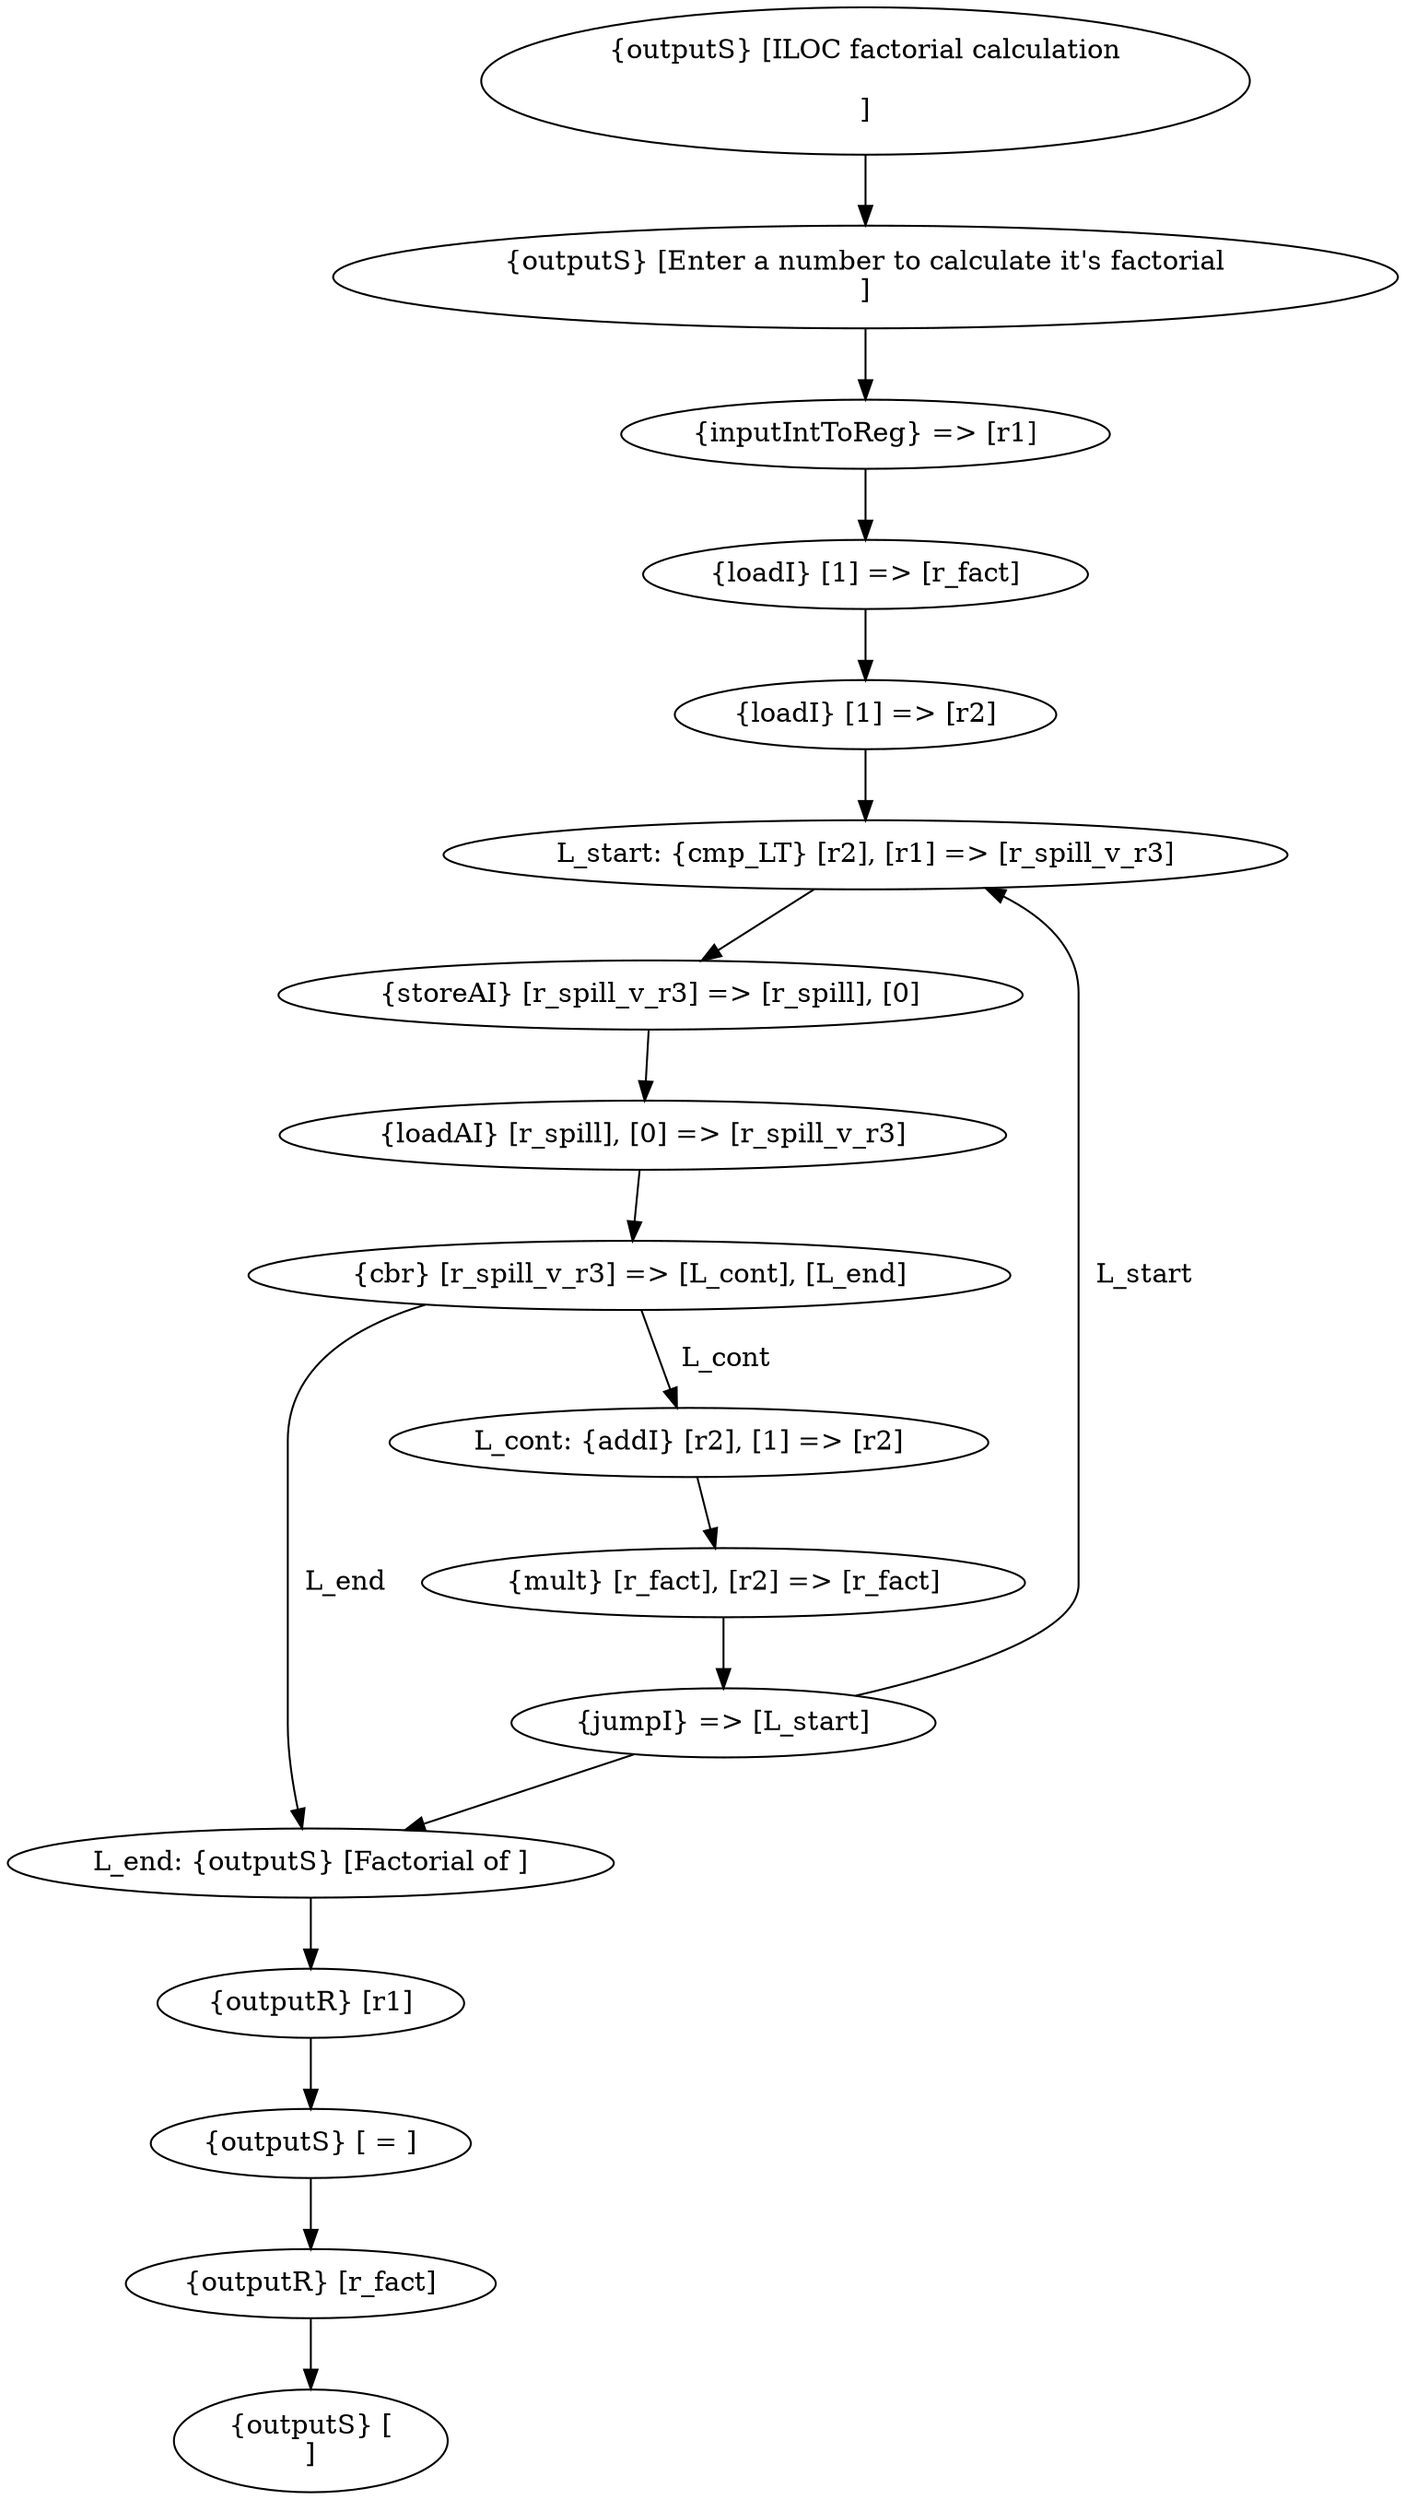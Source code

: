 digraph G {
  1 [ label="\{outputS\} \[ILOC factorial calculation\n\n\]" ];
  2 [ label="\{outputS\} \[Enter a number to calculate it's factorial\n\]" ];
  3 [ label="\{inputIntToReg\} =\> \[r1\]" ];
  4 [ label="\{loadI\} \[1\] =\> \[r_fact\]" ];
  5 [ label="\{loadI\} \[1\] =\> \[r2\]" ];
  6 [ label="L_start: \{cmp_LT\} \[r2\], \[r1\] =\> \[r_spill_v_r3\]" ];
  7 [ label="\{storeAI\} \[r_spill_v_r3\] =\> \[r_spill\], \[0\]" ];
  8 [ label="\{loadAI\} \[r_spill\], \[0\] =\> \[r_spill_v_r3\]" ];
  9 [ label="\{cbr\} \[r_spill_v_r3\] =\> \[L_cont\], \[L_end\]" ];
  10 [ label="L_cont: \{addI\} \[r2\], \[1\] =\> \[r2\]" ];
  11 [ label="\{mult\} \[r_fact\], \[r2\] =\> \[r_fact\]" ];
  12 [ label="\{jumpI\} =\> \[L_start\]" ];
  13 [ label="L_end: \{outputS\} \[Factorial of \]" ];
  14 [ label="\{outputR\} \[r1\]" ];
  15 [ label="\{outputS\} \[ = \]" ];
  16 [ label="\{outputR\} \[r_fact\]" ];
  17 [ label="\{outputS\} \[\n\]" ];
  1 -> 2 [ label="" ];
  2 -> 3 [ label="" ];
  3 -> 4 [ label="" ];
  4 -> 5 [ label="" ];
  5 -> 6 [ label="" ];
  6 -> 7 [ label="" ];
  7 -> 8 [ label="" ];
  8 -> 9 [ label="" ];
  9 -> 10 [ label="  L_cont" ];
  9 -> 13 [ label="  L_end" ];
  10 -> 11 [ label="" ];
  11 -> 12 [ label="" ];
  12 -> 6 [ label="  L_start" ];
  12 -> 13 [ label="" ];
  13 -> 14 [ label="" ];
  14 -> 15 [ label="" ];
  15 -> 16 [ label="" ];
  16 -> 17 [ label="" ];
}
